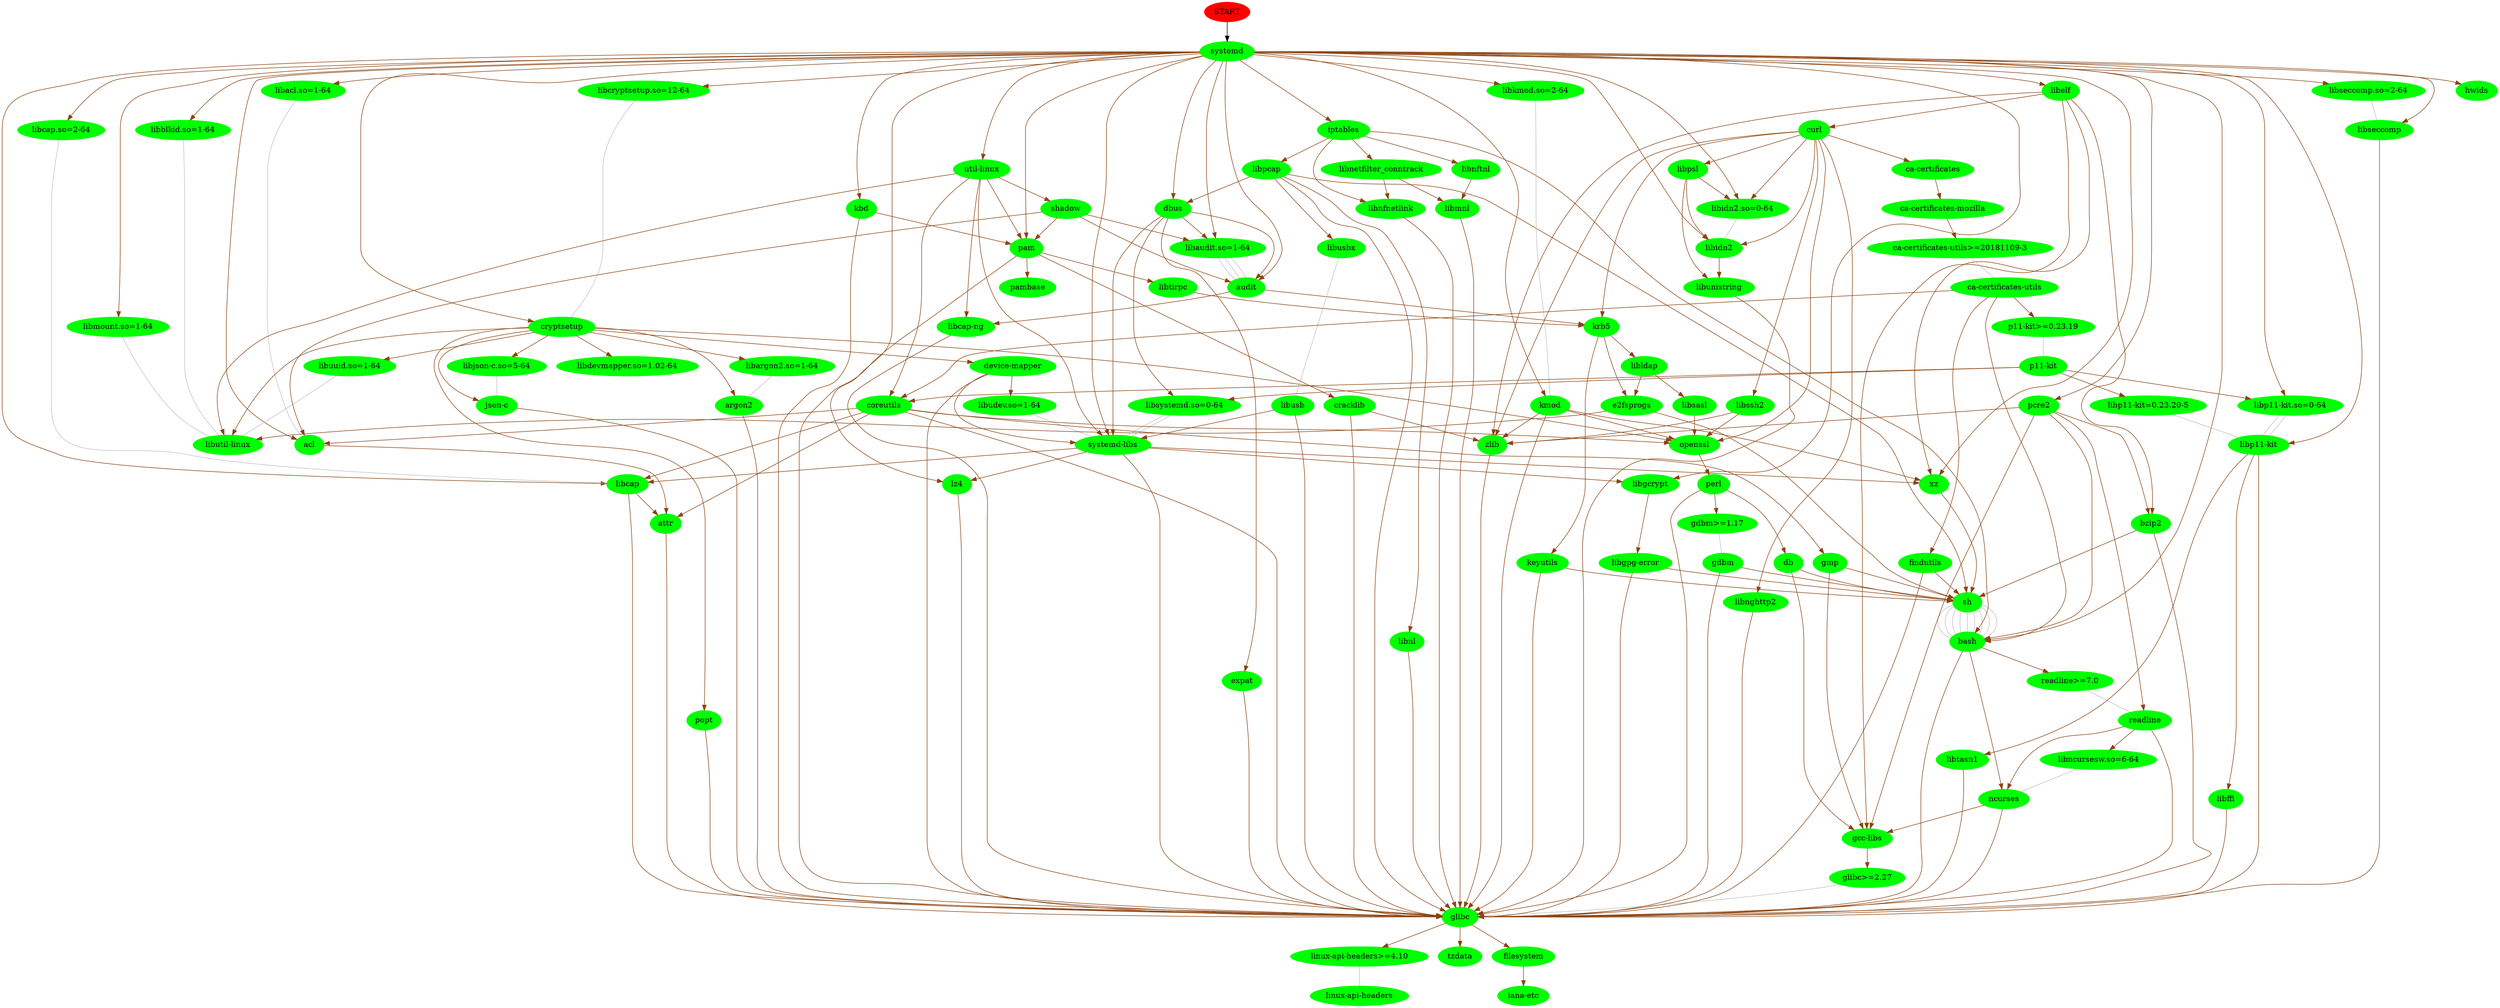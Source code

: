 digraph G { START [color=red, style=filled];
node [style=filled, color=green];
 "START" -> "systemd";
"systemd" -> "acl" [color=chocolate4];
"acl" -> "attr" [color=chocolate4];
"attr" -> "glibc" [color=chocolate4];
"glibc" -> "linux-api-headers>=4.10" [color=chocolate4];
"linux-api-headers>=4.10" -> "linux-api-headers" [arrowhead=none, color=grey];
"glibc" -> "tzdata" [color=chocolate4];
"glibc" -> "filesystem" [color=chocolate4];
"filesystem" -> "iana-etc" [color=chocolate4];
"systemd" -> "libacl.so=1-64" [color=chocolate4];
"libacl.so=1-64" -> "acl" [arrowhead=none, color=grey];
"systemd" -> "bash" [color=chocolate4];
"bash" -> "readline>=7.0" [color=chocolate4];
"readline>=7.0" -> "readline" [arrowhead=none, color=grey];
"readline" -> "glibc" [color=chocolate4];
"readline" -> "ncurses" [color=chocolate4];
"ncurses" -> "glibc" [color=chocolate4];
"ncurses" -> "gcc-libs" [color=chocolate4];
"gcc-libs" -> "glibc>=2.27" [color=chocolate4];
"glibc>=2.27" -> "glibc" [arrowhead=none, color=grey];
"readline" -> "libncursesw.so=6-64" [color=chocolate4];
"libncursesw.so=6-64" -> "ncurses" [arrowhead=none, color=grey];
"bash" -> "glibc" [color=chocolate4];
"bash" -> "ncurses" [color=chocolate4];
"systemd" -> "cryptsetup" [color=chocolate4];
"cryptsetup" -> "device-mapper" [color=chocolate4];
"device-mapper" -> "glibc" [color=chocolate4];
"device-mapper" -> "systemd-libs" [color=chocolate4];
"systemd-libs" -> "glibc" [color=chocolate4];
"systemd-libs" -> "libcap" [color=chocolate4];
"libcap" -> "glibc" [color=chocolate4];
"libcap" -> "attr" [color=chocolate4];
"systemd-libs" -> "libgcrypt" [color=chocolate4];
"libgcrypt" -> "libgpg-error" [color=chocolate4];
"libgpg-error" -> "glibc" [color=chocolate4];
"libgpg-error" -> "sh" [color=chocolate4];
"sh" -> "bash" [arrowhead=none, color=grey];
"systemd-libs" -> "lz4" [color=chocolate4];
"lz4" -> "glibc" [color=chocolate4];
"systemd-libs" -> "xz" [color=chocolate4];
"xz" -> "sh" [color=chocolate4];
"sh" -> "bash" [arrowhead=none, color=grey];
"device-mapper" -> "libudev.so=1-64" [color=chocolate4];
"libudev.so=1-64" -> "systemd-libs" [arrowhead=none, color=grey];
"cryptsetup" -> "libdevmapper.so=1.02-64" [color=chocolate4];
"cryptsetup" -> "openssl" [color=chocolate4];
"openssl" -> "perl" [color=chocolate4];
"perl" -> "gdbm>=1.17" [color=chocolate4];
"gdbm>=1.17" -> "gdbm" [arrowhead=none, color=grey];
"gdbm" -> "glibc" [color=chocolate4];
"gdbm" -> "sh" [color=chocolate4];
"sh" -> "bash" [arrowhead=none, color=grey];
"perl" -> "db" [color=chocolate4];
"db" -> "gcc-libs" [color=chocolate4];
"db" -> "sh" [color=chocolate4];
"sh" -> "bash" [arrowhead=none, color=grey];
"perl" -> "glibc" [color=chocolate4];
"cryptsetup" -> "popt" [color=chocolate4];
"popt" -> "glibc" [color=chocolate4];
"cryptsetup" -> "libutil-linux" [color=chocolate4];
"cryptsetup" -> "libuuid.so=1-64" [color=chocolate4];
"libuuid.so=1-64" -> "libutil-linux" [arrowhead=none, color=grey];
"cryptsetup" -> "json-c" [color=chocolate4];
"json-c" -> "glibc" [color=chocolate4];
"cryptsetup" -> "libjson-c.so=5-64" [color=chocolate4];
"libjson-c.so=5-64" -> "json-c" [arrowhead=none, color=grey];
"cryptsetup" -> "argon2" [color=chocolate4];
"argon2" -> "glibc" [color=chocolate4];
"cryptsetup" -> "libargon2.so=1-64" [color=chocolate4];
"libargon2.so=1-64" -> "argon2" [arrowhead=none, color=grey];
"systemd" -> "libcryptsetup.so=12-64" [color=chocolate4];
"libcryptsetup.so=12-64" -> "cryptsetup" [arrowhead=none, color=grey];
"systemd" -> "dbus" [color=chocolate4];
"dbus" -> "systemd-libs" [color=chocolate4];
"dbus" -> "expat" [color=chocolate4];
"expat" -> "glibc" [color=chocolate4];
"dbus" -> "audit" [color=chocolate4];
"audit" -> "krb5" [color=chocolate4];
"krb5" -> "e2fsprogs" [color=chocolate4];
"e2fsprogs" -> "sh" [color=chocolate4];
"sh" -> "bash" [arrowhead=none, color=grey];
"e2fsprogs" -> "libutil-linux" [color=chocolate4];
"krb5" -> "libldap" [color=chocolate4];
"libldap" -> "libsasl" [color=chocolate4];
"libsasl" -> "openssl" [color=chocolate4];
"libldap" -> "e2fsprogs" [color=chocolate4];
"krb5" -> "keyutils" [color=chocolate4];
"keyutils" -> "glibc" [color=chocolate4];
"keyutils" -> "sh" [color=chocolate4];
"sh" -> "bash" [arrowhead=none, color=grey];
"audit" -> "libcap-ng" [color=chocolate4];
"libcap-ng" -> "glibc" [color=chocolate4];
"dbus" -> "libsystemd.so=0-64" [color=chocolate4];
"libsystemd.so=0-64" -> "systemd-libs" [arrowhead=none, color=grey];
"dbus" -> "libaudit.so=1-64" [color=chocolate4];
"libaudit.so=1-64" -> "audit" [arrowhead=none, color=grey];
"systemd" -> "iptables" [color=chocolate4];
"iptables" -> "libnftnl" [color=chocolate4];
"libnftnl" -> "libmnl" [color=chocolate4];
"libmnl" -> "glibc" [color=chocolate4];
"iptables" -> "libpcap" [color=chocolate4];
"libpcap" -> "glibc" [color=chocolate4];
"libpcap" -> "libnl" [color=chocolate4];
"libnl" -> "glibc" [color=chocolate4];
"libpcap" -> "sh" [color=chocolate4];
"libpcap" -> "libusbx" [color=chocolate4];
"libusbx" -> "libusb" [arrowhead=none, color=grey];
"libusb" -> "glibc" [color=chocolate4];
"libusb" -> "systemd-libs" [color=chocolate4];
"libpcap" -> "dbus" [color=chocolate4];
"iptables" -> "libnfnetlink" [color=chocolate4];
"libnfnetlink" -> "glibc" [color=chocolate4];
"iptables" -> "libnetfilter_conntrack" [color=chocolate4];
"libnetfilter_conntrack" -> "libnfnetlink" [color=chocolate4];
"libnetfilter_conntrack" -> "libmnl" [color=chocolate4];
"iptables" -> "bash" [color=chocolate4];
"systemd" -> "kbd" [color=chocolate4];
"kbd" -> "glibc" [color=chocolate4];
"kbd" -> "pam" [color=chocolate4];
"pam" -> "glibc" [color=chocolate4];
"pam" -> "cracklib" [color=chocolate4];
"cracklib" -> "glibc" [color=chocolate4];
"cracklib" -> "zlib" [color=chocolate4];
"zlib" -> "glibc" [color=chocolate4];
"pam" -> "libtirpc" [color=chocolate4];
"libtirpc" -> "krb5" [color=chocolate4];
"pam" -> "pambase" [color=chocolate4];
"systemd" -> "kmod" [color=chocolate4];
"kmod" -> "glibc" [color=chocolate4];
"kmod" -> "zlib" [color=chocolate4];
"kmod" -> "openssl" [color=chocolate4];
"kmod" -> "xz" [color=chocolate4];
"systemd" -> "libkmod.so=2-64" [color=chocolate4];
"libkmod.so=2-64" -> "kmod" [arrowhead=none, color=grey];
"systemd" -> "hwids" [color=chocolate4];
"systemd" -> "libcap" [color=chocolate4];
"systemd" -> "libcap.so=2-64" [color=chocolate4];
"libcap.so=2-64" -> "libcap" [arrowhead=none, color=grey];
"systemd" -> "libgcrypt" [color=chocolate4];
"systemd" -> "systemd-libs" [color=chocolate4];
"systemd" -> "libidn2" [color=chocolate4];
"libidn2" -> "libunistring" [color=chocolate4];
"libunistring" -> "glibc" [color=chocolate4];
"systemd" -> "libidn2.so=0-64" [color=chocolate4];
"libidn2.so=0-64" -> "libidn2" [arrowhead=none, color=grey];
"systemd" -> "lz4" [color=chocolate4];
"systemd" -> "pam" [color=chocolate4];
"systemd" -> "libelf" [color=chocolate4];
"libelf" -> "gcc-libs" [color=chocolate4];
"libelf" -> "zlib" [color=chocolate4];
"libelf" -> "bzip2" [color=chocolate4];
"bzip2" -> "glibc" [color=chocolate4];
"bzip2" -> "sh" [color=chocolate4];
"sh" -> "bash" [arrowhead=none, color=grey];
"libelf" -> "xz" [color=chocolate4];
"libelf" -> "curl" [color=chocolate4];
"curl" -> "ca-certificates" [color=chocolate4];
"ca-certificates" -> "ca-certificates-mozilla" [color=chocolate4];
"ca-certificates-mozilla" -> "ca-certificates-utils>=20181109-3" [color=chocolate4];
"ca-certificates-utils>=20181109-3" -> "ca-certificates-utils" [arrowhead=none, color=grey];
"ca-certificates-utils" -> "bash" [color=chocolate4];
"ca-certificates-utils" -> "coreutils" [color=chocolate4];
"coreutils" -> "glibc" [color=chocolate4];
"coreutils" -> "acl" [color=chocolate4];
"coreutils" -> "attr" [color=chocolate4];
"coreutils" -> "gmp" [color=chocolate4];
"gmp" -> "gcc-libs" [color=chocolate4];
"gmp" -> "sh" [color=chocolate4];
"sh" -> "bash" [arrowhead=none, color=grey];
"coreutils" -> "libcap" [color=chocolate4];
"coreutils" -> "openssl" [color=chocolate4];
"ca-certificates-utils" -> "findutils" [color=chocolate4];
"findutils" -> "glibc" [color=chocolate4];
"findutils" -> "sh" [color=chocolate4];
"sh" -> "bash" [arrowhead=none, color=grey];
"ca-certificates-utils" -> "p11-kit>=0.23.19" [color=chocolate4];
"p11-kit>=0.23.19" -> "p11-kit" [arrowhead=none, color=grey];
"p11-kit" -> "libp11-kit=0.23.20-5" [color=chocolate4];
"libp11-kit=0.23.20-5" -> "libp11-kit" [arrowhead=none, color=grey];
"libp11-kit" -> "glibc" [color=chocolate4];
"libp11-kit" -> "libtasn1" [color=chocolate4];
"libtasn1" -> "glibc" [color=chocolate4];
"libp11-kit" -> "libffi" [color=chocolate4];
"libffi" -> "glibc" [color=chocolate4];
"p11-kit" -> "coreutils" [color=chocolate4];
"p11-kit" -> "libp11-kit.so=0-64" [color=chocolate4];
"libp11-kit.so=0-64" -> "libp11-kit" [arrowhead=none, color=grey];
"p11-kit" -> "libsystemd.so=0-64" [color=chocolate4];
"libsystemd.so=0-64" -> "systemd-libs" [arrowhead=none, color=grey];
"curl" -> "krb5" [color=chocolate4];
"curl" -> "libssh2" [color=chocolate4];
"libssh2" -> "openssl" [color=chocolate4];
"libssh2" -> "zlib" [color=chocolate4];
"curl" -> "openssl" [color=chocolate4];
"curl" -> "zlib" [color=chocolate4];
"curl" -> "libpsl" [color=chocolate4];
"libpsl" -> "libidn2" [color=chocolate4];
"libpsl" -> "libidn2.so=0-64" [color=chocolate4];
"libpsl" -> "libunistring" [color=chocolate4];
"curl" -> "libnghttp2" [color=chocolate4];
"libnghttp2" -> "glibc" [color=chocolate4];
"curl" -> "libidn2" [color=chocolate4];
"curl" -> "libidn2.so=0-64" [color=chocolate4];
"systemd" -> "libseccomp" [color=chocolate4];
"libseccomp" -> "glibc" [color=chocolate4];
"systemd" -> "libseccomp.so=2-64" [color=chocolate4];
"libseccomp.so=2-64" -> "libseccomp" [arrowhead=none, color=grey];
"systemd" -> "util-linux" [color=chocolate4];
"util-linux" -> "pam" [color=chocolate4];
"util-linux" -> "shadow" [color=chocolate4];
"shadow" -> "pam" [color=chocolate4];
"shadow" -> "acl" [color=chocolate4];
"shadow" -> "audit" [color=chocolate4];
"shadow" -> "libaudit.so=1-64" [color=chocolate4];
"libaudit.so=1-64" -> "audit" [arrowhead=none, color=grey];
"util-linux" -> "coreutils" [color=chocolate4];
"util-linux" -> "systemd-libs" [color=chocolate4];
"util-linux" -> "libcap-ng" [color=chocolate4];
"util-linux" -> "libutil-linux" [color=chocolate4];
"systemd" -> "libblkid.so=1-64" [color=chocolate4];
"libblkid.so=1-64" -> "libutil-linux" [arrowhead=none, color=grey];
"systemd" -> "libmount.so=1-64" [color=chocolate4];
"libmount.so=1-64" -> "libutil-linux" [arrowhead=none, color=grey];
"systemd" -> "xz" [color=chocolate4];
"systemd" -> "pcre2" [color=chocolate4];
"pcre2" -> "gcc-libs" [color=chocolate4];
"pcre2" -> "readline" [color=chocolate4];
"pcre2" -> "zlib" [color=chocolate4];
"pcre2" -> "bzip2" [color=chocolate4];
"pcre2" -> "bash" [color=chocolate4];
"systemd" -> "audit" [color=chocolate4];
"systemd" -> "libaudit.so=1-64" [color=chocolate4];
"libaudit.so=1-64" -> "audit" [arrowhead=none, color=grey];
"systemd" -> "libp11-kit" [color=chocolate4];
"systemd" -> "libp11-kit.so=0-64" [color=chocolate4];
"libp11-kit.so=0-64" -> "libp11-kit" [arrowhead=none, color=grey];
}
